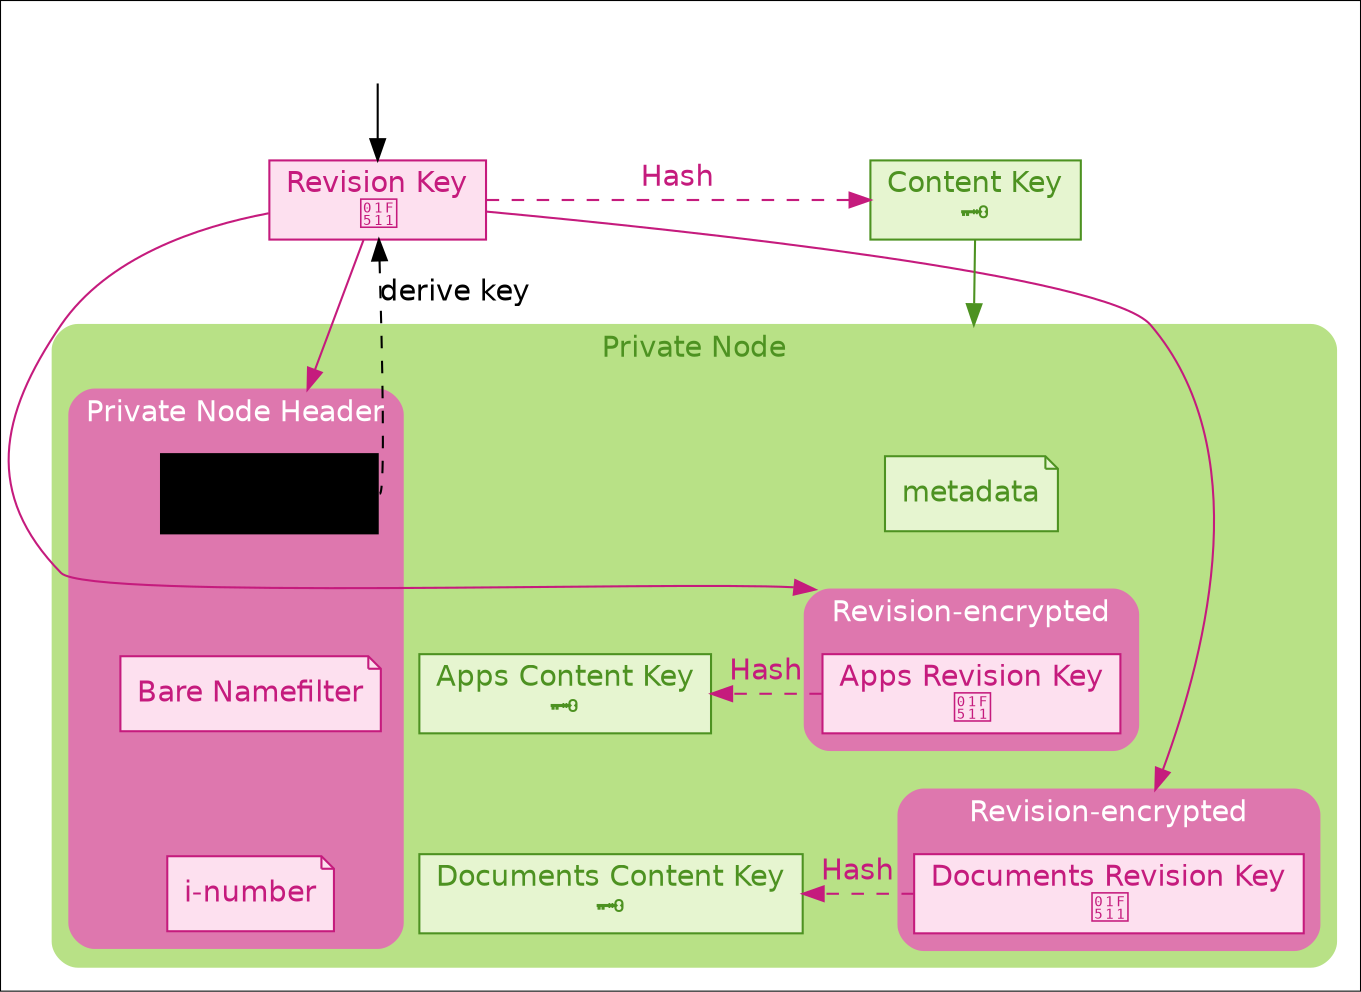 digraph G {

    #########
    # SETUP #
    #########

    compound = true
    fontname = "Helvetica"
    newrank = true

    edge [
        colorscheme = "piyg11"
        color = black
        fontname = "Helvetica"
    ]

    node [
        shape = box
        colorscheme = "piyg11"
        style = filled
        fillcolor = 5
        color = black
        fontname = "Helvetica"
        color=2
        fontcolor=2
    ]

    graph [
        colorscheme = "piyg11"
        style = "rounded,filled"
    ]

    #################
    # NODES & EDGES #
    #################

    invis_parent [style = invis]
    revision_key [label = "Revision Key\n🔑" color = 2  fontcolor = 2]
    content_key [label = "Content Key\n🗝" color=10 fontcolor = 10 fillcolor=7]

    subgraph cluster_node {
        label = "Private Node"
        color = 8
        fontcolor = 10

        node [
            color=10
            fontcolor=10
            fillcolor=7
        ]
        
        subgraph cluster_node_header {
            label = "Private Node Header"
            color = 3
            fontcolor = white

            node [
                color = 2
                fontcolor = 2
                fillcolor = 5
            ]

            skip_ratchet [
                label = "Skip Ratchet\n⚙️"
                color = blueviolet
                fontcolor = blueviolet
                fillcolor = lavender
            ]

            bare_namefilter [label = "Bare Namefilter" shape = note]
            i_number [label = "i-number" shape = note]

            skip_ratchet -> bare_namefilter -> i_number [style=invis]
        }

        subgraph cluster_apps {
            label = "Revision-encrypted"
            color = 3
            fontcolor = white
            node [
                color = 2
                fontcolor = 2
                fillcolor = 5
            ]

            apps_revision_key [label = "Apps Revision Key\n🔑"]
        }

        subgraph cluster_docs {
            label = "Revision-encrypted"
            color = 3
            fontcolor = white
            node [
                color = 2
                fontcolor = 2
                fillcolor = 5
            ]

            docs_revision_key [label = "Documents Revision Key\n🔑"]
        }

        metadata [shape = note]

        apps_content_key [label = "Apps Content Key\n🗝"]
        docs_content_key [label = "Documents Content Key\n🗝"]

        apps_revision_key -> apps_content_key [label = "Hash" color = 2 fontcolor = 2 style = dashed]
        docs_revision_key -> docs_content_key [label = "Hash" color = 2 fontcolor = 2 style = dashed]

        {rank=same apps_revision_key apps_content_key}
        {rank=same docs_revision_key docs_content_key}

        metadata -> apps_content_key -> docs_content_key [style = invis]
        metadata -> apps_revision_key -> docs_revision_key [style = invis]
    }

    invis_parent -> revision_key [
        color = lightgray
        weight = 10
    ]

    revision_key -> content_key [
        label = "Hash"
        style = dashed
        color = 2
        fontcolor = 2
    ]

    {rank=same revision_key content_key}

    content_key -> metadata [ lhead = cluster_node color = 10 ]

    revision_key -> skip_ratchet:e [
        label = "derive key"
        style = dashed
        dir = back
        color = blueviolet
        fontcolor = blueviolet
    ]

    revision_key -> skip_ratchet [lhead = cluster_node_header color = 2]
    revision_key -> apps_revision_key [lhead = cluster_apps color = 2]
    revision_key -> docs_revision_key [lhead = cluster_docs color = 2]
}
